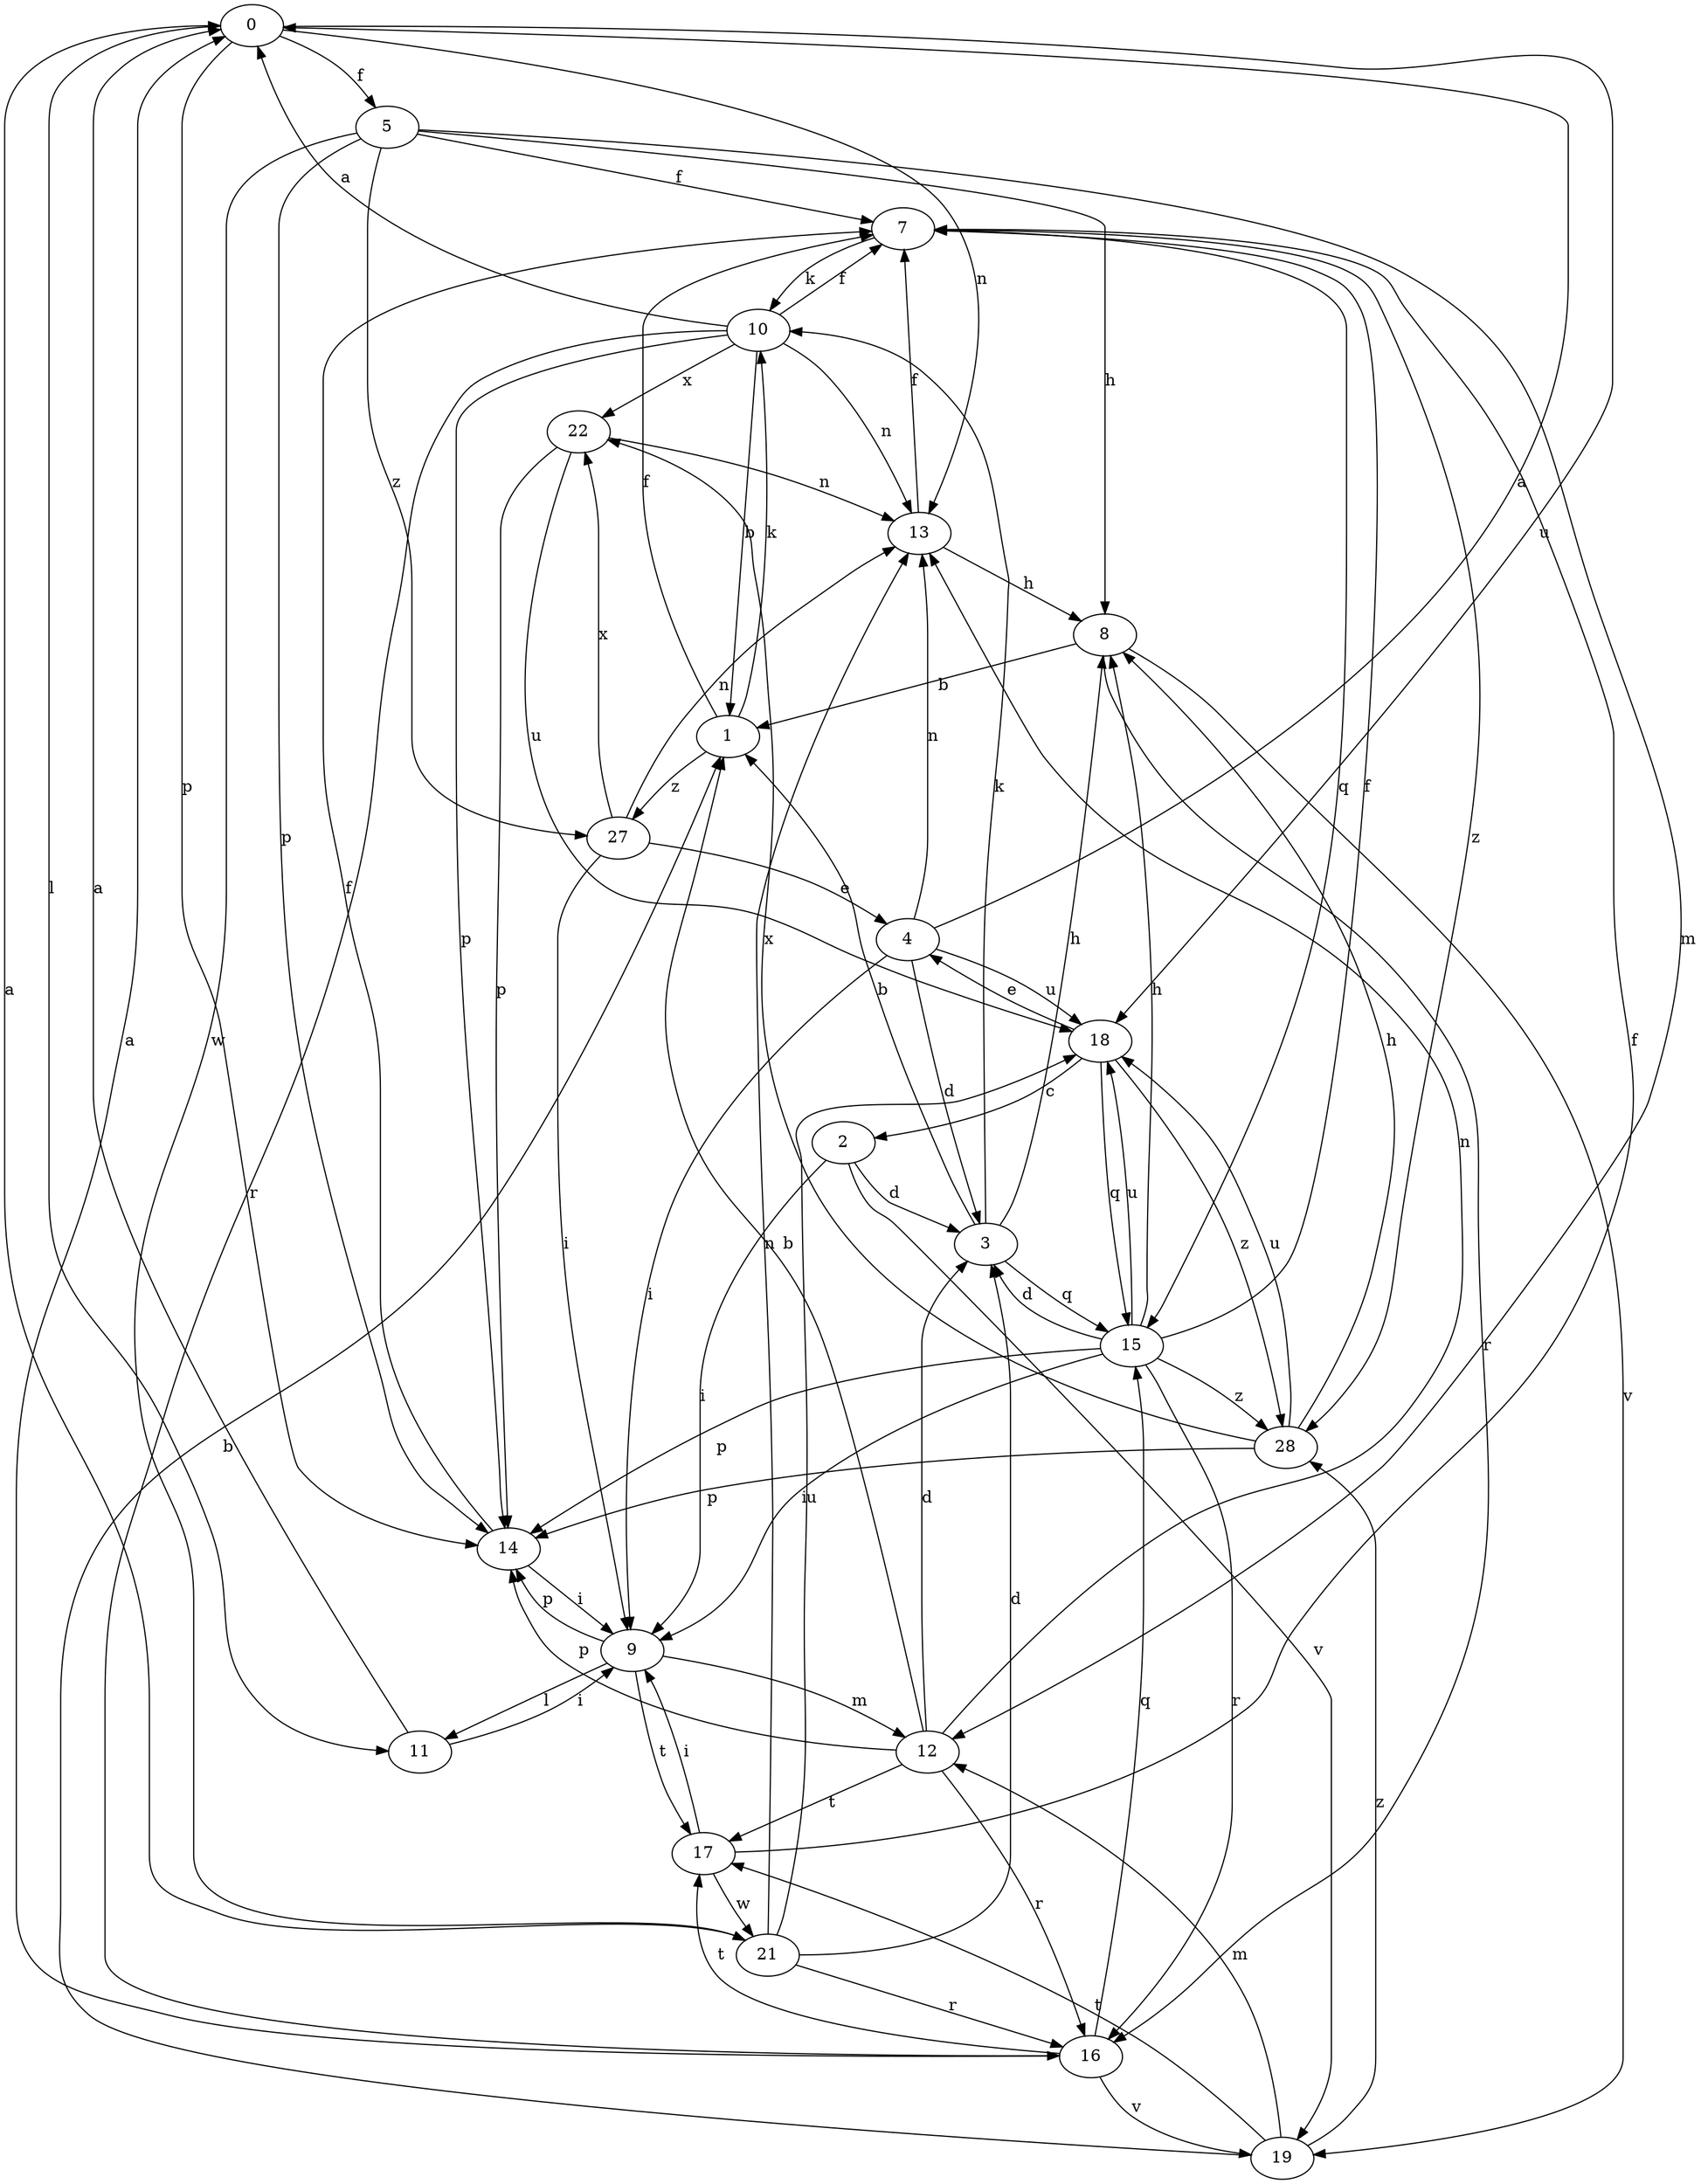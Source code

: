 strict digraph  {
0;
1;
2;
3;
4;
5;
7;
8;
9;
10;
11;
12;
13;
14;
15;
16;
17;
18;
19;
21;
22;
27;
28;
0 -> 5  [label=f];
0 -> 11  [label=l];
0 -> 13  [label=n];
0 -> 14  [label=p];
0 -> 18  [label=u];
1 -> 7  [label=f];
1 -> 10  [label=k];
1 -> 27  [label=z];
2 -> 3  [label=d];
2 -> 9  [label=i];
2 -> 19  [label=v];
3 -> 1  [label=b];
3 -> 8  [label=h];
3 -> 10  [label=k];
3 -> 15  [label=q];
4 -> 0  [label=a];
4 -> 3  [label=d];
4 -> 9  [label=i];
4 -> 13  [label=n];
4 -> 18  [label=u];
5 -> 7  [label=f];
5 -> 8  [label=h];
5 -> 12  [label=m];
5 -> 14  [label=p];
5 -> 21  [label=w];
5 -> 27  [label=z];
7 -> 10  [label=k];
7 -> 15  [label=q];
7 -> 28  [label=z];
8 -> 1  [label=b];
8 -> 16  [label=r];
8 -> 19  [label=v];
9 -> 11  [label=l];
9 -> 12  [label=m];
9 -> 14  [label=p];
9 -> 17  [label=t];
10 -> 0  [label=a];
10 -> 1  [label=b];
10 -> 7  [label=f];
10 -> 13  [label=n];
10 -> 14  [label=p];
10 -> 16  [label=r];
10 -> 22  [label=x];
11 -> 0  [label=a];
11 -> 9  [label=i];
12 -> 1  [label=b];
12 -> 3  [label=d];
12 -> 13  [label=n];
12 -> 14  [label=p];
12 -> 16  [label=r];
12 -> 17  [label=t];
13 -> 7  [label=f];
13 -> 8  [label=h];
14 -> 7  [label=f];
14 -> 9  [label=i];
15 -> 3  [label=d];
15 -> 7  [label=f];
15 -> 8  [label=h];
15 -> 9  [label=i];
15 -> 14  [label=p];
15 -> 16  [label=r];
15 -> 18  [label=u];
15 -> 28  [label=z];
16 -> 0  [label=a];
16 -> 15  [label=q];
16 -> 17  [label=t];
16 -> 19  [label=v];
17 -> 7  [label=f];
17 -> 9  [label=i];
17 -> 21  [label=w];
18 -> 2  [label=c];
18 -> 4  [label=e];
18 -> 15  [label=q];
18 -> 28  [label=z];
19 -> 1  [label=b];
19 -> 12  [label=m];
19 -> 17  [label=t];
19 -> 28  [label=z];
21 -> 0  [label=a];
21 -> 3  [label=d];
21 -> 13  [label=n];
21 -> 16  [label=r];
21 -> 18  [label=u];
22 -> 13  [label=n];
22 -> 14  [label=p];
22 -> 18  [label=u];
27 -> 4  [label=e];
27 -> 9  [label=i];
27 -> 13  [label=n];
27 -> 22  [label=x];
28 -> 8  [label=h];
28 -> 14  [label=p];
28 -> 18  [label=u];
28 -> 22  [label=x];
}
